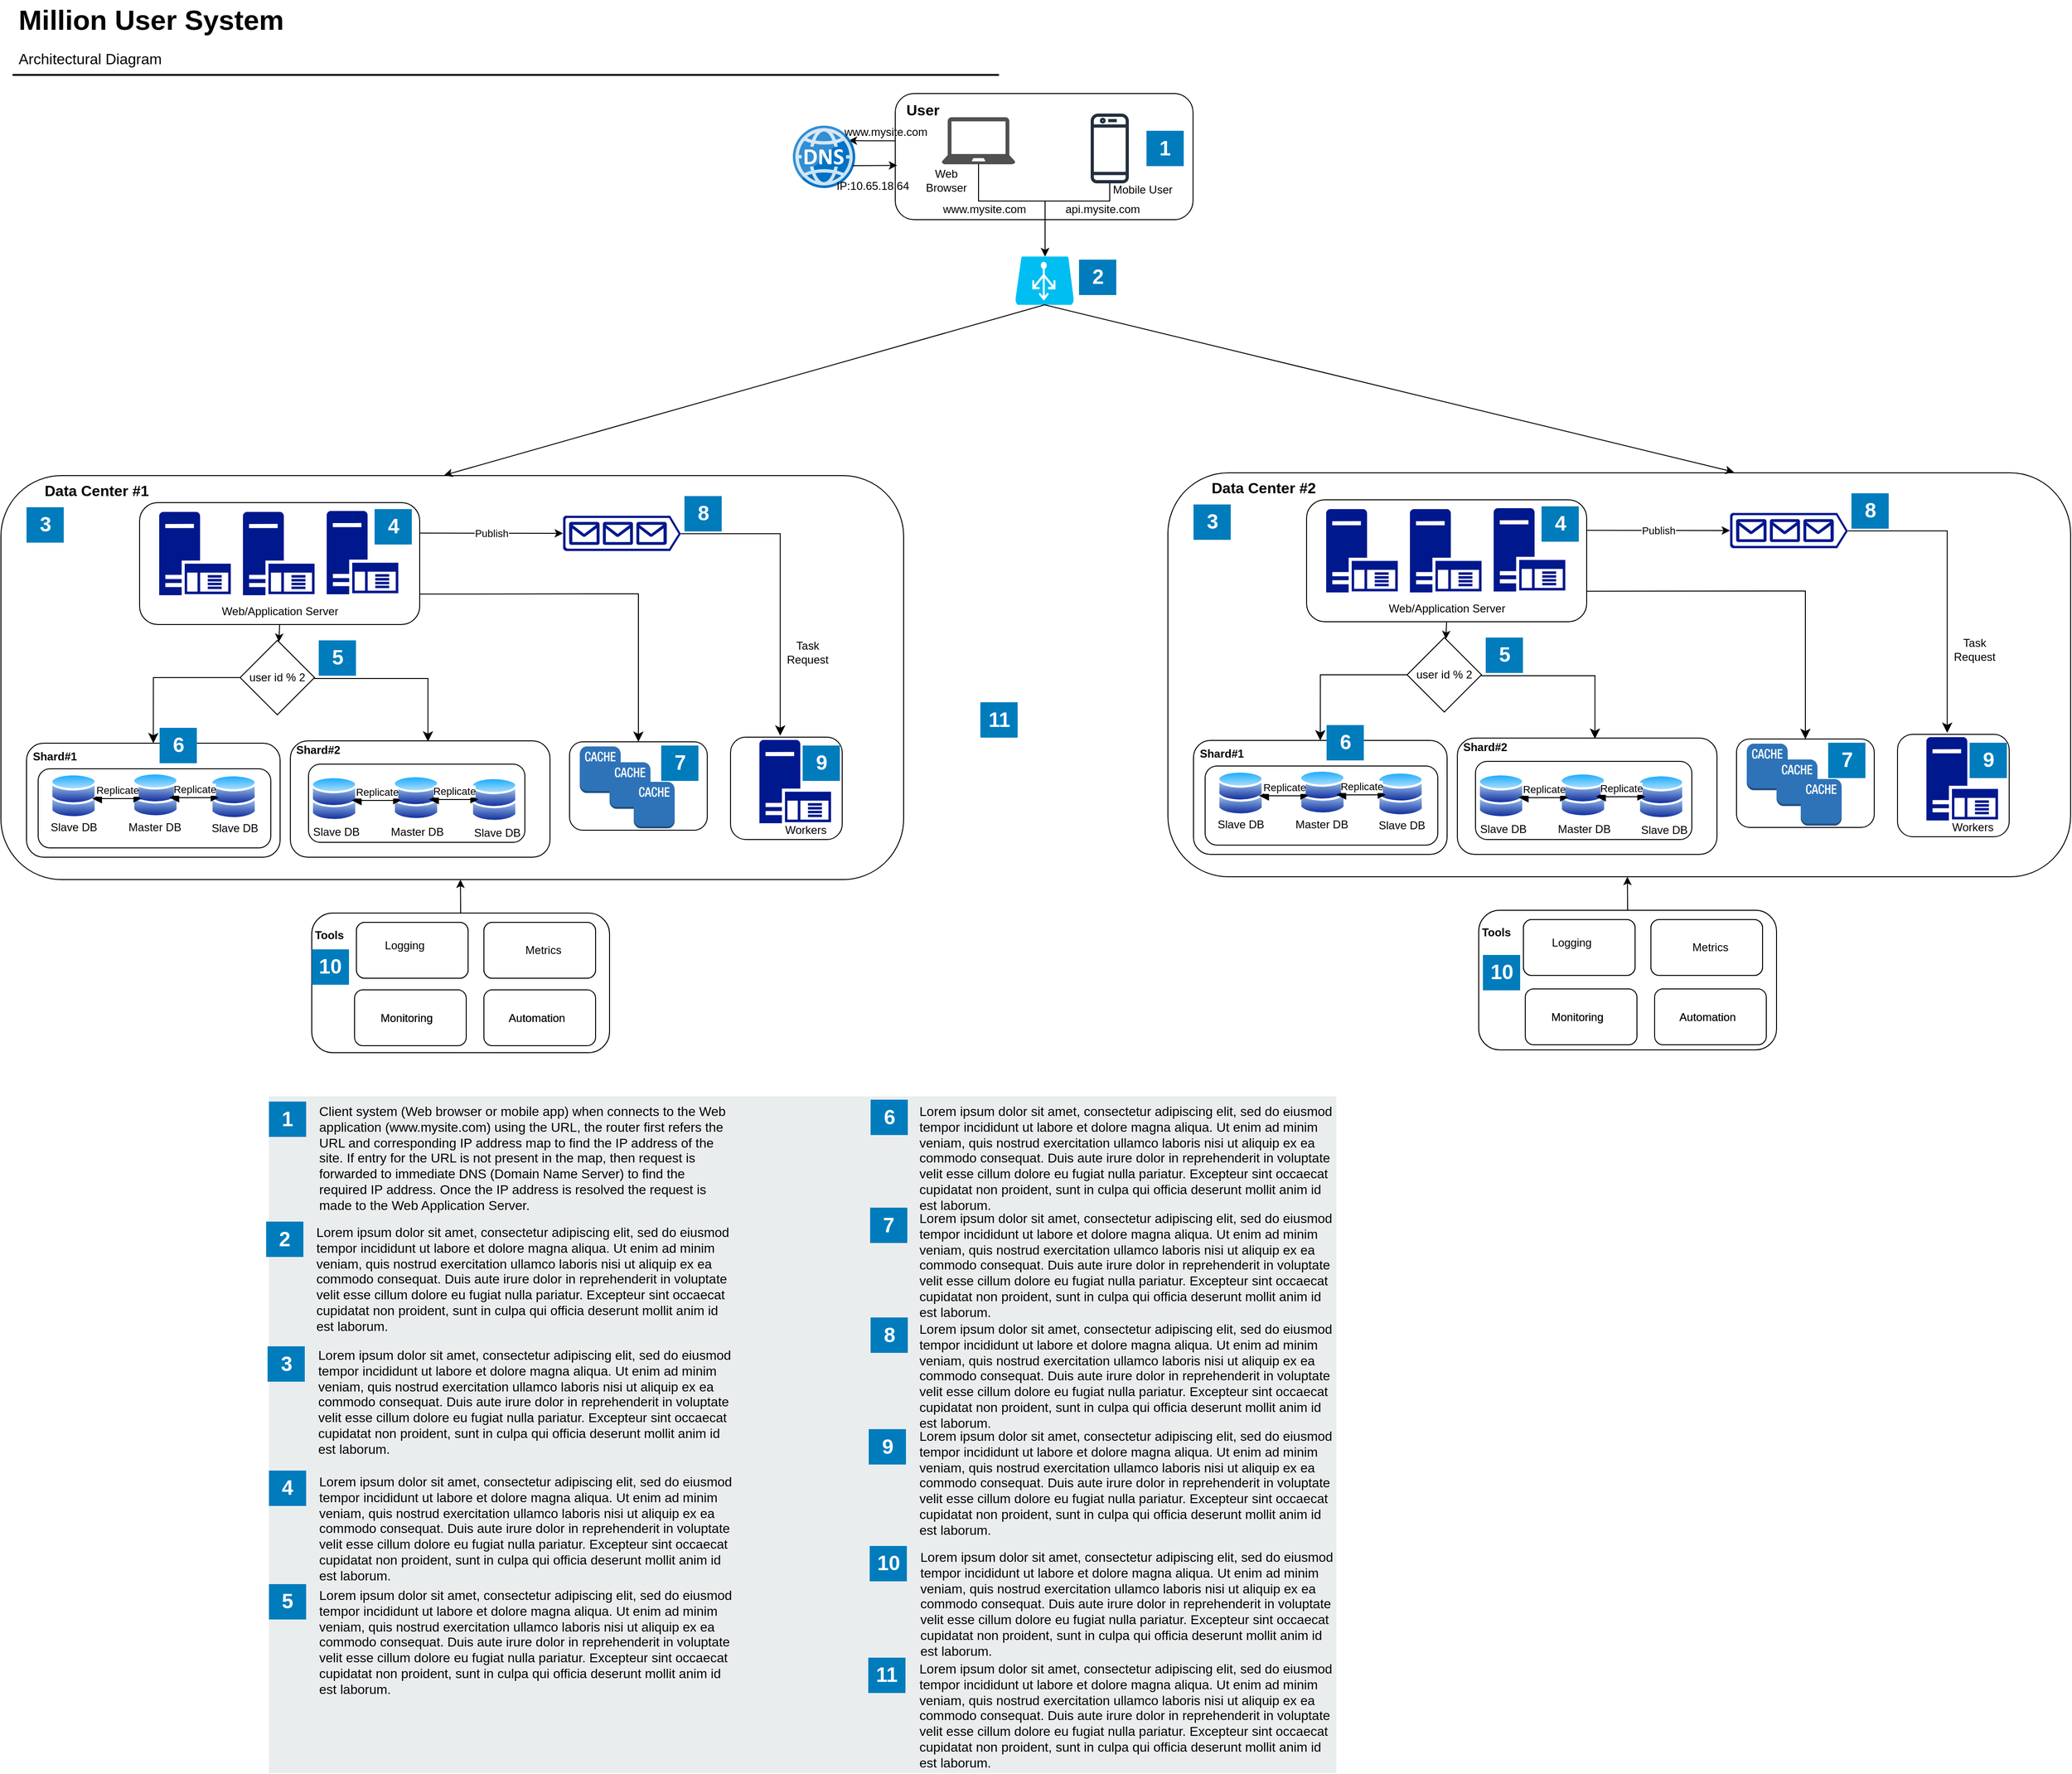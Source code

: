 <mxfile version="21.2.7" type="github">
  <diagram id="Ht1M8jgEwFfnCIfOTk4-" name="Page-1">
    <mxGraphModel dx="1986" dy="1162" grid="1" gridSize="10" guides="1" tooltips="1" connect="1" arrows="1" fold="1" page="1" pageScale="1" pageWidth="1169" pageHeight="827" math="0" shadow="0">
      <root>
        <mxCell id="0" />
        <mxCell id="1" parent="0" />
        <mxCell id="4YCI477bfAeU8ZQTgAqc-128" value="" style="rounded=1;whiteSpace=wrap;html=1;" vertex="1" parent="1">
          <mxGeometry x="374" y="1045" width="320" height="150" as="geometry" />
        </mxCell>
        <mxCell id="4YCI477bfAeU8ZQTgAqc-256" value="" style="rounded=0;whiteSpace=wrap;html=1;fillColor=#EAEDED;fontSize=22;fontColor=#FFFFFF;strokeColor=none;labelBackgroundColor=none;" vertex="1" parent="1">
          <mxGeometry x="328" y="1242" width="1147" height="727" as="geometry" />
        </mxCell>
        <mxCell id="4YCI477bfAeU8ZQTgAqc-249" value="" style="rounded=1;whiteSpace=wrap;html=1;" vertex="1" parent="1">
          <mxGeometry x="420" y="1127.5" width="120" height="60" as="geometry" />
        </mxCell>
        <mxCell id="4YCI477bfAeU8ZQTgAqc-250" value="" style="rounded=1;whiteSpace=wrap;html=1;" vertex="1" parent="1">
          <mxGeometry x="559" y="1127.5" width="120" height="60" as="geometry" />
        </mxCell>
        <mxCell id="4YCI477bfAeU8ZQTgAqc-251" value="Monitoring" style="text;html=1;strokeColor=none;fillColor=none;align=center;verticalAlign=middle;whiteSpace=wrap;rounded=0;" vertex="1" parent="1">
          <mxGeometry x="446" y="1143" width="60" height="30" as="geometry" />
        </mxCell>
        <mxCell id="4YCI477bfAeU8ZQTgAqc-252" value="Automation" style="text;html=1;strokeColor=none;fillColor=none;align=center;verticalAlign=middle;whiteSpace=wrap;rounded=0;" vertex="1" parent="1">
          <mxGeometry x="586" y="1143" width="60" height="30" as="geometry" />
        </mxCell>
        <mxCell id="4YCI477bfAeU8ZQTgAqc-253" value="Monitoring" style="text;html=1;strokeColor=none;fillColor=none;align=center;verticalAlign=middle;whiteSpace=wrap;rounded=0;" vertex="1" parent="1">
          <mxGeometry x="446" y="1143" width="60" height="30" as="geometry" />
        </mxCell>
        <mxCell id="4YCI477bfAeU8ZQTgAqc-254" value="Automation" style="text;html=1;strokeColor=none;fillColor=none;align=center;verticalAlign=middle;whiteSpace=wrap;rounded=0;" vertex="1" parent="1">
          <mxGeometry x="586" y="1143" width="60" height="30" as="geometry" />
        </mxCell>
        <mxCell id="4YCI477bfAeU8ZQTgAqc-255" value="10" style="rounded=0;whiteSpace=wrap;html=1;fillColor=#007CBD;strokeColor=none;fontColor=#FFFFFF;fontStyle=1;fontSize=22;" vertex="1" parent="1">
          <mxGeometry x="374" y="1084" width="40" height="38" as="geometry" />
        </mxCell>
        <mxCell id="4YCI477bfAeU8ZQTgAqc-257" value="1" style="rounded=0;whiteSpace=wrap;html=1;fillColor=#007CBD;strokeColor=none;fontColor=#FFFFFF;fontStyle=1;fontSize=22;labelBackgroundColor=none;" vertex="1" parent="1">
          <mxGeometry x="328" y="1247.5" width="40" height="38" as="geometry" />
        </mxCell>
        <mxCell id="4YCI477bfAeU8ZQTgAqc-258" value="2" style="rounded=0;whiteSpace=wrap;html=1;fillColor=#007CBD;strokeColor=none;fontColor=#FFFFFF;fontStyle=1;fontSize=22;labelBackgroundColor=none;" vertex="1" parent="1">
          <mxGeometry x="325" y="1376.5" width="40" height="38" as="geometry" />
        </mxCell>
        <mxCell id="4YCI477bfAeU8ZQTgAqc-259" value="3" style="rounded=0;whiteSpace=wrap;html=1;fillColor=#007CBD;strokeColor=none;fontColor=#FFFFFF;fontStyle=1;fontSize=22;labelBackgroundColor=none;" vertex="1" parent="1">
          <mxGeometry x="326.5" y="1510.5" width="40" height="38" as="geometry" />
        </mxCell>
        <mxCell id="4YCI477bfAeU8ZQTgAqc-260" value="4" style="rounded=0;whiteSpace=wrap;html=1;fillColor=#007CBD;strokeColor=none;fontColor=#FFFFFF;fontStyle=1;fontSize=22;labelBackgroundColor=none;" vertex="1" parent="1">
          <mxGeometry x="328" y="1644" width="40" height="38" as="geometry" />
        </mxCell>
        <mxCell id="4YCI477bfAeU8ZQTgAqc-261" value="5" style="rounded=0;whiteSpace=wrap;html=1;fillColor=#007CBD;strokeColor=none;fontColor=#FFFFFF;fontStyle=1;fontSize=22;labelBackgroundColor=none;" vertex="1" parent="1">
          <mxGeometry x="328" y="1766" width="40" height="38" as="geometry" />
        </mxCell>
        <mxCell id="4YCI477bfAeU8ZQTgAqc-262" value="6" style="rounded=0;whiteSpace=wrap;html=1;fillColor=#007CBD;strokeColor=none;fontColor=#FFFFFF;fontStyle=1;fontSize=22;labelBackgroundColor=none;" vertex="1" parent="1">
          <mxGeometry x="974.5" y="1245.5" width="40" height="38" as="geometry" />
        </mxCell>
        <mxCell id="4YCI477bfAeU8ZQTgAqc-263" value="7" style="rounded=0;whiteSpace=wrap;html=1;fillColor=#007CBD;strokeColor=none;fontColor=#FFFFFF;fontStyle=1;fontSize=22;labelBackgroundColor=none;" vertex="1" parent="1">
          <mxGeometry x="974" y="1361.5" width="40" height="38" as="geometry" />
        </mxCell>
        <mxCell id="4YCI477bfAeU8ZQTgAqc-264" value="8" style="rounded=0;whiteSpace=wrap;html=1;fillColor=#007CBD;strokeColor=none;fontColor=#FFFFFF;fontStyle=1;fontSize=22;labelBackgroundColor=none;" vertex="1" parent="1">
          <mxGeometry x="974.5" y="1479.5" width="40" height="38" as="geometry" />
        </mxCell>
        <mxCell id="4YCI477bfAeU8ZQTgAqc-265" value="9" style="rounded=0;whiteSpace=wrap;html=1;fillColor=#007CBD;strokeColor=none;fontColor=#FFFFFF;fontStyle=1;fontSize=22;labelBackgroundColor=none;" vertex="1" parent="1">
          <mxGeometry x="972.5" y="1599.5" width="40" height="38" as="geometry" />
        </mxCell>
        <mxCell id="4YCI477bfAeU8ZQTgAqc-266" value="Client system (Web browser or mobile app) when connects to the Web application (www.mysite.com) using the URL, the router first refers the URL and corresponding IP address map to find the IP address of the site. If entry for the URL is not present in the map, then request is forwarded to immediate DNS (Domain Name Server) to find the required IP address. Once the IP address is resolved the request is made to the Web Application Server." style="text;html=1;align=left;verticalAlign=top;spacingTop=-4;fontSize=14;labelBackgroundColor=none;whiteSpace=wrap;rounded=0;" vertex="1" parent="1">
          <mxGeometry x="379.5" y="1247" width="449" height="118" as="geometry" />
        </mxCell>
        <mxCell id="4YCI477bfAeU8ZQTgAqc-267" value="&lt;span&gt;Lorem ipsum dolor sit amet, consectetur adipiscing elit, sed do eiusmod tempor incididunt ut labore et dolore magna aliqua. Ut enim ad minim veniam, quis nostrud exercitation ullamco laboris nisi ut aliquip ex ea commodo consequat. Duis aute irure dolor in reprehenderit in voluptate velit esse cillum dolore eu fugiat nulla pariatur. Excepteur sint occaecat cupidatat non proident, sunt in culpa qui officia deserunt mollit anim id est laborum.&lt;/span&gt;&lt;br&gt;" style="text;html=1;align=left;verticalAlign=top;spacingTop=-4;fontSize=14;labelBackgroundColor=none;whiteSpace=wrap;rounded=0;" vertex="1" parent="1">
          <mxGeometry x="377" y="1377" width="450" height="115" as="geometry" />
        </mxCell>
        <mxCell id="4YCI477bfAeU8ZQTgAqc-268" value="&lt;span&gt;Lorem ipsum dolor sit amet, consectetur adipiscing elit, sed do eiusmod tempor incididunt ut labore et dolore magna aliqua. Ut enim ad minim veniam, quis nostrud exercitation ullamco laboris nisi ut aliquip ex ea commodo consequat. Duis aute irure dolor in reprehenderit in voluptate velit esse cillum dolore eu fugiat nulla pariatur. Excepteur sint occaecat cupidatat non proident, sunt in culpa qui officia deserunt mollit anim id est laborum.&lt;/span&gt;&lt;br&gt;" style="text;html=1;align=left;verticalAlign=top;spacingTop=-4;fontSize=14;labelBackgroundColor=none;whiteSpace=wrap;rounded=0;" vertex="1" parent="1">
          <mxGeometry x="378.5" y="1509" width="450" height="117" as="geometry" />
        </mxCell>
        <mxCell id="4YCI477bfAeU8ZQTgAqc-269" value="&lt;span&gt;Lorem ipsum dolor sit amet, consectetur adipiscing elit, sed do eiusmod tempor incididunt ut labore et dolore magna aliqua. Ut enim ad minim veniam, quis nostrud exercitation ullamco laboris nisi ut aliquip ex ea commodo consequat. Duis aute irure dolor in reprehenderit in voluptate velit esse cillum dolore eu fugiat nulla pariatur. Excepteur sint occaecat cupidatat non proident, sunt in culpa qui officia deserunt mollit anim id est laborum.&lt;/span&gt;&lt;br&gt;" style="text;html=1;align=left;verticalAlign=top;spacingTop=-4;fontSize=14;labelBackgroundColor=none;whiteSpace=wrap;rounded=0;" vertex="1" parent="1">
          <mxGeometry x="380" y="1644.5" width="450" height="121" as="geometry" />
        </mxCell>
        <mxCell id="4YCI477bfAeU8ZQTgAqc-270" value="&lt;span&gt;Lorem ipsum dolor sit amet, consectetur adipiscing elit, sed do eiusmod tempor incididunt ut labore et dolore magna aliqua. Ut enim ad minim veniam, quis nostrud exercitation ullamco laboris nisi ut aliquip ex ea commodo consequat. Duis aute irure dolor in reprehenderit in voluptate velit esse cillum dolore eu fugiat nulla pariatur. Excepteur sint occaecat cupidatat non proident, sunt in culpa qui officia deserunt mollit anim id est laborum.&lt;/span&gt;&lt;br&gt;" style="text;html=1;align=left;verticalAlign=top;spacingTop=-4;fontSize=14;labelBackgroundColor=none;whiteSpace=wrap;rounded=0;" vertex="1" parent="1">
          <mxGeometry x="379.5" y="1766.5" width="449" height="114" as="geometry" />
        </mxCell>
        <mxCell id="4YCI477bfAeU8ZQTgAqc-271" value="&lt;span&gt;Lorem ipsum dolor sit amet, consectetur adipiscing elit, sed do eiusmod tempor incididunt ut labore et dolore magna aliqua. Ut enim ad minim veniam, quis nostrud exercitation ullamco laboris nisi ut aliquip ex ea commodo consequat. Duis aute irure dolor in reprehenderit in voluptate velit esse cillum dolore eu fugiat nulla pariatur. Excepteur sint occaecat cupidatat non proident, sunt in culpa qui officia deserunt mollit anim id est laborum.&lt;/span&gt;&lt;br&gt;" style="text;html=1;align=left;verticalAlign=top;spacingTop=-4;fontSize=14;labelBackgroundColor=none;whiteSpace=wrap;rounded=0;" vertex="1" parent="1">
          <mxGeometry x="1025" y="1247" width="450" height="118" as="geometry" />
        </mxCell>
        <mxCell id="4YCI477bfAeU8ZQTgAqc-272" value="&lt;span&gt;Lorem ipsum dolor sit amet, consectetur adipiscing elit, sed do eiusmod tempor incididunt ut labore et dolore magna aliqua. Ut enim ad minim veniam, quis nostrud exercitation ullamco laboris nisi ut aliquip ex ea commodo consequat. Duis aute irure dolor in reprehenderit in voluptate velit esse cillum dolore eu fugiat nulla pariatur. Excepteur sint occaecat cupidatat non proident, sunt in culpa qui officia deserunt mollit anim id est laborum.&lt;/span&gt;&lt;br&gt;" style="text;html=1;align=left;verticalAlign=top;spacingTop=-4;fontSize=14;labelBackgroundColor=none;whiteSpace=wrap;rounded=0;" vertex="1" parent="1">
          <mxGeometry x="1025" y="1362" width="449" height="113" as="geometry" />
        </mxCell>
        <mxCell id="4YCI477bfAeU8ZQTgAqc-273" value="&lt;span&gt;Lorem ipsum dolor sit amet, consectetur adipiscing elit, sed do eiusmod tempor incididunt ut labore et dolore magna aliqua. Ut enim ad minim veniam, quis nostrud exercitation ullamco laboris nisi ut aliquip ex ea commodo consequat. Duis aute irure dolor in reprehenderit in voluptate velit esse cillum dolore eu fugiat nulla pariatur. Excepteur sint occaecat cupidatat non proident, sunt in culpa qui officia deserunt mollit anim id est laborum.&lt;/span&gt;&lt;br&gt;" style="text;html=1;align=left;verticalAlign=top;spacingTop=-4;fontSize=14;labelBackgroundColor=none;whiteSpace=wrap;rounded=0;" vertex="1" parent="1">
          <mxGeometry x="1025" y="1481" width="449" height="124" as="geometry" />
        </mxCell>
        <mxCell id="4YCI477bfAeU8ZQTgAqc-274" value="&lt;span&gt;Lorem ipsum dolor sit amet, consectetur adipiscing elit, sed do eiusmod tempor incididunt ut labore et dolore magna aliqua. Ut enim ad minim veniam, quis nostrud exercitation ullamco laboris nisi ut aliquip ex ea commodo consequat. Duis aute irure dolor in reprehenderit in voluptate velit esse cillum dolore eu fugiat nulla pariatur. Excepteur sint occaecat cupidatat non proident, sunt in culpa qui officia deserunt mollit anim id est laborum.&lt;/span&gt;&lt;br&gt;" style="text;html=1;align=left;verticalAlign=top;spacingTop=-4;fontSize=14;labelBackgroundColor=none;whiteSpace=wrap;rounded=0;" vertex="1" parent="1">
          <mxGeometry x="1025" y="1595.5" width="449" height="119.5" as="geometry" />
        </mxCell>
        <mxCell id="4YCI477bfAeU8ZQTgAqc-275" value="10" style="rounded=0;whiteSpace=wrap;html=1;fillColor=#007CBD;strokeColor=none;fontColor=#FFFFFF;fontStyle=1;fontSize=22;labelBackgroundColor=none;" vertex="1" parent="1">
          <mxGeometry x="973.5" y="1725" width="40" height="38" as="geometry" />
        </mxCell>
        <mxCell id="4YCI477bfAeU8ZQTgAqc-276" value="&lt;span&gt;Lorem ipsum dolor sit amet, consectetur adipiscing elit, sed do eiusmod tempor incididunt ut labore et dolore magna aliqua. Ut enim ad minim veniam, quis nostrud exercitation ullamco laboris nisi ut aliquip ex ea commodo consequat. Duis aute irure dolor in reprehenderit in voluptate velit esse cillum dolore eu fugiat nulla pariatur. Excepteur sint occaecat cupidatat non proident, sunt in culpa qui officia deserunt mollit anim id est laborum.&lt;/span&gt;&lt;br&gt;" style="text;html=1;align=left;verticalAlign=top;spacingTop=-4;fontSize=14;labelBackgroundColor=none;whiteSpace=wrap;rounded=0;" vertex="1" parent="1">
          <mxGeometry x="1026" y="1725.5" width="449" height="115" as="geometry" />
        </mxCell>
        <mxCell id="4YCI477bfAeU8ZQTgAqc-277" value="11" style="rounded=0;whiteSpace=wrap;html=1;fillColor=#007CBD;strokeColor=none;fontColor=#FFFFFF;fontStyle=1;fontSize=22;labelBackgroundColor=none;" vertex="1" parent="1">
          <mxGeometry x="972" y="1845" width="40" height="38" as="geometry" />
        </mxCell>
        <mxCell id="4YCI477bfAeU8ZQTgAqc-278" value="&lt;span&gt;Lorem ipsum dolor sit amet, consectetur adipiscing elit, sed do eiusmod tempor incididunt ut labore et dolore magna aliqua. Ut enim ad minim veniam, quis nostrud exercitation ullamco laboris nisi ut aliquip ex ea commodo consequat. Duis aute irure dolor in reprehenderit in voluptate velit esse cillum dolore eu fugiat nulla pariatur. Excepteur sint occaecat cupidatat non proident, sunt in culpa qui officia deserunt mollit anim id est laborum.&lt;/span&gt;&lt;br&gt;" style="text;html=1;align=left;verticalAlign=top;spacingTop=-4;fontSize=14;labelBackgroundColor=none;whiteSpace=wrap;rounded=0;" vertex="1" parent="1">
          <mxGeometry x="1024.5" y="1845.5" width="449" height="115" as="geometry" />
        </mxCell>
        <mxCell id="4YCI477bfAeU8ZQTgAqc-33" value="" style="rounded=1;whiteSpace=wrap;html=1;" vertex="1" parent="1">
          <mxGeometry x="40" y="575" width="970" height="434" as="geometry" />
        </mxCell>
        <mxCell id="4YCI477bfAeU8ZQTgAqc-114" value="" style="rounded=1;whiteSpace=wrap;html=1;" vertex="1" parent="1">
          <mxGeometry x="351" y="860" width="279" height="125" as="geometry" />
        </mxCell>
        <mxCell id="4YCI477bfAeU8ZQTgAqc-38" value="" style="rounded=1;whiteSpace=wrap;html=1;" vertex="1" parent="1">
          <mxGeometry x="67.5" y="862.5" width="272.5" height="122.5" as="geometry" />
        </mxCell>
        <mxCell id="4YCI477bfAeU8ZQTgAqc-111" value="" style="rounded=1;whiteSpace=wrap;html=1;" vertex="1" parent="1">
          <mxGeometry x="80" y="890" width="250" height="85" as="geometry" />
        </mxCell>
        <mxCell id="4YCI477bfAeU8ZQTgAqc-100" value="" style="rounded=1;whiteSpace=wrap;html=1;" vertex="1" parent="1">
          <mxGeometry x="651" y="861" width="148" height="95" as="geometry" />
        </mxCell>
        <mxCell id="4YCI477bfAeU8ZQTgAqc-90" value="" style="rounded=1;whiteSpace=wrap;html=1;" vertex="1" parent="1">
          <mxGeometry x="189" y="604" width="301" height="131" as="geometry" />
        </mxCell>
        <mxCell id="4YCI477bfAeU8ZQTgAqc-11" value="" style="rounded=1;whiteSpace=wrap;html=1;" vertex="1" parent="1">
          <mxGeometry x="1001" y="164.5" width="320" height="135.5" as="geometry" />
        </mxCell>
        <mxCell id="4YCI477bfAeU8ZQTgAqc-14" value="Mobile User" style="text;html=1;strokeColor=none;fillColor=none;align=center;verticalAlign=middle;whiteSpace=wrap;rounded=0;" vertex="1" parent="1">
          <mxGeometry x="1231.5" y="252.5" width="69.5" height="30" as="geometry" />
        </mxCell>
        <mxCell id="4YCI477bfAeU8ZQTgAqc-12" value="" style="edgeStyle=orthogonalEdgeStyle;rounded=0;orthogonalLoop=1;jettySize=auto;html=1;" edge="1" parent="1">
          <mxGeometry relative="1" as="geometry">
            <mxPoint x="1001" y="215.3" as="sourcePoint" />
            <mxPoint x="951" y="215" as="targetPoint" />
            <Array as="points">
              <mxPoint x="971" y="215" />
              <mxPoint x="971" y="215" />
            </Array>
          </mxGeometry>
        </mxCell>
        <mxCell id="-QjtrjUzRDEMRZ5MF8oH-28" value="1" style="rounded=0;whiteSpace=wrap;html=1;fillColor=#007CBD;strokeColor=none;fontColor=#FFFFFF;fontStyle=1;fontSize=22;" parent="1" vertex="1">
          <mxGeometry x="1271" y="204.5" width="40" height="38" as="geometry" />
        </mxCell>
        <mxCell id="-QjtrjUzRDEMRZ5MF8oH-47" value="Million User System" style="text;html=1;resizable=0;points=[];autosize=1;align=left;verticalAlign=top;spacingTop=-4;fontSize=30;fontStyle=1;rounded=0;" parent="1" vertex="1">
          <mxGeometry x="56.5" y="64.5" width="310" height="40" as="geometry" />
        </mxCell>
        <mxCell id="-QjtrjUzRDEMRZ5MF8oH-48" value="Architectural Diagram" style="text;html=1;resizable=0;points=[];autosize=1;align=left;verticalAlign=top;spacingTop=-4;fontSize=16;rounded=0;" parent="1" vertex="1">
          <mxGeometry x="56.5" y="114.5" width="180" height="30" as="geometry" />
        </mxCell>
        <mxCell id="-QjtrjUzRDEMRZ5MF8oH-49" value="User" style="text;html=1;resizable=0;points=[];autosize=1;align=left;verticalAlign=top;spacingTop=-4;fontSize=16;fontStyle=1;rounded=0;" parent="1" vertex="1">
          <mxGeometry x="1011" y="170" width="60" height="30" as="geometry" />
        </mxCell>
        <mxCell id="SCVMTBWpLvtzJIhz15lM-1" value="" style="line;strokeWidth=2;html=1;fontSize=14;rounded=0;" parent="1" vertex="1">
          <mxGeometry x="52.5" y="139.5" width="1060" height="10" as="geometry" />
        </mxCell>
        <mxCell id="jZVaUwOg5UY3L9NAnvdq-55" value="" style="edgeStyle=elbowEdgeStyle;rounded=0;orthogonalLoop=1;jettySize=auto;html=1;endArrow=open;endFill=0;strokeColor=#545B64;strokeWidth=2;fontSize=14;" parent="1" target="jZVaUwOg5UY3L9NAnvdq-25" edge="1">
          <mxGeometry relative="1" as="geometry">
            <mxPoint x="808" y="773.5" as="sourcePoint" />
          </mxGeometry>
        </mxCell>
        <mxCell id="jZVaUwOg5UY3L9NAnvdq-35" value="3" style="rounded=0;whiteSpace=wrap;html=1;fillColor=#007CBD;strokeColor=none;fontColor=#FFFFFF;fontStyle=1;fontSize=22;" parent="1" vertex="1">
          <mxGeometry x="67.5" y="609" width="40" height="38" as="geometry" />
        </mxCell>
        <mxCell id="jZVaUwOg5UY3L9NAnvdq-37" value="11" style="rounded=0;whiteSpace=wrap;html=1;fillColor=#007CBD;strokeColor=none;fontColor=#FFFFFF;fontStyle=1;fontSize=22;" parent="1" vertex="1">
          <mxGeometry x="1092.5" y="818.5" width="40" height="38" as="geometry" />
        </mxCell>
        <mxCell id="4YCI477bfAeU8ZQTgAqc-9" value="" style="edgeStyle=orthogonalEdgeStyle;rounded=0;orthogonalLoop=1;jettySize=auto;html=1;" edge="1" parent="1" source="4YCI477bfAeU8ZQTgAqc-4" target="4YCI477bfAeU8ZQTgAqc-3">
          <mxGeometry relative="1" as="geometry">
            <Array as="points">
              <mxPoint x="1091" y="280" />
              <mxPoint x="1162" y="280" />
            </Array>
          </mxGeometry>
        </mxCell>
        <mxCell id="4YCI477bfAeU8ZQTgAqc-4" value="" style="sketch=0;pointerEvents=1;shadow=0;dashed=0;html=1;strokeColor=none;fillColor=#505050;labelPosition=center;verticalLabelPosition=bottom;verticalAlign=top;outlineConnect=0;align=center;shape=mxgraph.office.devices.laptop;" vertex="1" parent="1">
          <mxGeometry x="1051" y="190" width="79" height="50.5" as="geometry" />
        </mxCell>
        <mxCell id="4YCI477bfAeU8ZQTgAqc-8" value="" style="edgeStyle=orthogonalEdgeStyle;rounded=0;orthogonalLoop=1;jettySize=auto;html=1;" edge="1" parent="1" source="4YCI477bfAeU8ZQTgAqc-7" target="4YCI477bfAeU8ZQTgAqc-3">
          <mxGeometry relative="1" as="geometry">
            <Array as="points">
              <mxPoint x="1232" y="280" />
              <mxPoint x="1162" y="280" />
            </Array>
          </mxGeometry>
        </mxCell>
        <mxCell id="4YCI477bfAeU8ZQTgAqc-7" value="" style="sketch=0;outlineConnect=0;fontColor=#232F3E;gradientColor=none;fillColor=#232F3D;strokeColor=none;dashed=0;verticalLabelPosition=bottom;verticalAlign=top;align=center;html=1;fontSize=12;fontStyle=0;aspect=fixed;pointerEvents=1;shape=mxgraph.aws4.mobile_client;" vertex="1" parent="1">
          <mxGeometry x="1211" y="184.5" width="41" height="78" as="geometry" />
        </mxCell>
        <mxCell id="4YCI477bfAeU8ZQTgAqc-10" value="" style="image;sketch=0;aspect=fixed;html=1;points=[];align=center;fontSize=12;image=img/lib/mscae/DNS.svg;" vertex="1" parent="1">
          <mxGeometry x="891" y="199" width="67" height="67" as="geometry" />
        </mxCell>
        <mxCell id="4YCI477bfAeU8ZQTgAqc-15" value="IP:10.65.18.64" style="text;html=1;strokeColor=none;fillColor=none;align=center;verticalAlign=middle;whiteSpace=wrap;rounded=0;" vertex="1" parent="1">
          <mxGeometry x="946.5" y="249" width="60" height="30" as="geometry" />
        </mxCell>
        <mxCell id="4YCI477bfAeU8ZQTgAqc-16" value="Web Browser" style="text;html=1;strokeColor=none;fillColor=none;align=center;verticalAlign=middle;whiteSpace=wrap;rounded=0;" vertex="1" parent="1">
          <mxGeometry x="1026" y="243" width="60" height="30" as="geometry" />
        </mxCell>
        <mxCell id="4YCI477bfAeU8ZQTgAqc-17" value="www.mysite.com" style="text;html=1;strokeColor=none;fillColor=none;align=center;verticalAlign=middle;whiteSpace=wrap;rounded=0;" vertex="1" parent="1">
          <mxGeometry x="1037" y="274" width="120" height="30" as="geometry" />
        </mxCell>
        <mxCell id="4YCI477bfAeU8ZQTgAqc-19" value="api.mysite.com" style="text;html=1;strokeColor=none;fillColor=none;align=center;verticalAlign=middle;whiteSpace=wrap;rounded=0;" vertex="1" parent="1">
          <mxGeometry x="1194" y="274" width="60" height="30" as="geometry" />
        </mxCell>
        <mxCell id="4YCI477bfAeU8ZQTgAqc-27" value="" style="edgeStyle=none;orthogonalLoop=1;jettySize=auto;html=1;rounded=0;entryX=-0.006;entryY=0.57;entryDx=0;entryDy=0;entryPerimeter=0;" edge="1" parent="1">
          <mxGeometry width="100" relative="1" as="geometry">
            <mxPoint x="955" y="242" as="sourcePoint" />
            <mxPoint x="1003.08" y="241.735" as="targetPoint" />
            <Array as="points" />
          </mxGeometry>
        </mxCell>
        <mxCell id="4YCI477bfAeU8ZQTgAqc-28" value="www.mysite.com" style="text;html=1;strokeColor=none;fillColor=none;align=center;verticalAlign=middle;whiteSpace=wrap;rounded=0;" vertex="1" parent="1">
          <mxGeometry x="931" y="191" width="120" height="30" as="geometry" />
        </mxCell>
        <mxCell id="4YCI477bfAeU8ZQTgAqc-31" value="" style="sketch=0;aspect=fixed;pointerEvents=1;shadow=0;dashed=0;html=1;strokeColor=none;labelPosition=center;verticalLabelPosition=bottom;verticalAlign=top;align=center;fillColor=#00188D;shape=mxgraph.mscae.enterprise.application_server" vertex="1" parent="1">
          <mxGeometry x="210" y="613.97" width="77" height="89.53" as="geometry" />
        </mxCell>
        <mxCell id="4YCI477bfAeU8ZQTgAqc-3" value="" style="verticalLabelPosition=bottom;html=1;verticalAlign=top;align=center;strokeColor=none;fillColor=#00BEF2;shape=mxgraph.azure.azure_load_balancer;" vertex="1" parent="1">
          <mxGeometry x="1130" y="339.5" width="63" height="52" as="geometry" />
        </mxCell>
        <mxCell id="4YCI477bfAeU8ZQTgAqc-37" value="Data Center #1" style="text;html=1;resizable=0;points=[];autosize=1;align=left;verticalAlign=top;spacingTop=-4;fontSize=16;fontStyle=1;rounded=0;" vertex="1" parent="1">
          <mxGeometry x="85" y="579" width="140" height="30" as="geometry" />
        </mxCell>
        <mxCell id="4YCI477bfAeU8ZQTgAqc-40" value="" style="image;aspect=fixed;perimeter=ellipsePerimeter;html=1;align=center;shadow=0;dashed=0;spacingTop=3;image=img/lib/active_directory/databases.svg;" vertex="1" parent="1">
          <mxGeometry x="181" y="893.5" width="50" height="49" as="geometry" />
        </mxCell>
        <mxCell id="4YCI477bfAeU8ZQTgAqc-41" value="" style="image;aspect=fixed;perimeter=ellipsePerimeter;html=1;align=center;shadow=0;dashed=0;spacingTop=3;image=img/lib/active_directory/databases.svg;" vertex="1" parent="1">
          <mxGeometry x="265" y="895.5" width="50" height="49" as="geometry" />
        </mxCell>
        <mxCell id="4YCI477bfAeU8ZQTgAqc-43" value="" style="image;aspect=fixed;perimeter=ellipsePerimeter;html=1;align=center;shadow=0;dashed=0;spacingTop=3;image=img/lib/active_directory/databases.svg;" vertex="1" parent="1">
          <mxGeometry x="93" y="894.5" width="50" height="49" as="geometry" />
        </mxCell>
        <mxCell id="4YCI477bfAeU8ZQTgAqc-44" value="Master DB" style="text;html=1;strokeColor=none;fillColor=none;align=center;verticalAlign=middle;whiteSpace=wrap;rounded=0;" vertex="1" parent="1">
          <mxGeometry x="171" y="940" width="69" height="26" as="geometry" />
        </mxCell>
        <mxCell id="4YCI477bfAeU8ZQTgAqc-45" value="Slave DB" style="text;html=1;strokeColor=none;fillColor=none;align=center;verticalAlign=middle;whiteSpace=wrap;rounded=0;" vertex="1" parent="1">
          <mxGeometry x="84" y="940" width="69" height="26" as="geometry" />
        </mxCell>
        <mxCell id="4YCI477bfAeU8ZQTgAqc-46" value="Slave DB" style="text;html=1;strokeColor=none;fillColor=none;align=center;verticalAlign=middle;whiteSpace=wrap;rounded=0;" vertex="1" parent="1">
          <mxGeometry x="257" y="941" width="69" height="26" as="geometry" />
        </mxCell>
        <mxCell id="4YCI477bfAeU8ZQTgAqc-47" value="Replicate" style="html=1;verticalAlign=bottom;startArrow=block;startFill=1;endArrow=block;startSize=8;edgeStyle=elbowEdgeStyle;elbow=vertical;curved=0;rounded=0;" edge="1" parent="1">
          <mxGeometry width="60" relative="1" as="geometry">
            <mxPoint x="138" y="922" as="sourcePoint" />
            <mxPoint x="191" y="922" as="targetPoint" />
          </mxGeometry>
        </mxCell>
        <mxCell id="4YCI477bfAeU8ZQTgAqc-49" value="Replicate" style="html=1;verticalAlign=bottom;startArrow=block;startFill=1;endArrow=block;startSize=8;edgeStyle=elbowEdgeStyle;elbow=vertical;curved=0;rounded=0;" edge="1" parent="1">
          <mxGeometry width="60" relative="1" as="geometry">
            <mxPoint x="221" y="921" as="sourcePoint" />
            <mxPoint x="274" y="921" as="targetPoint" />
          </mxGeometry>
        </mxCell>
        <mxCell id="4YCI477bfAeU8ZQTgAqc-56" value="" style="sketch=0;aspect=fixed;pointerEvents=1;shadow=0;dashed=0;html=1;strokeColor=none;labelPosition=center;verticalLabelPosition=bottom;verticalAlign=top;align=center;fillColor=#00188D;shape=mxgraph.mscae.enterprise.application_server" vertex="1" parent="1">
          <mxGeometry x="300" y="613.97" width="77" height="89.53" as="geometry" />
        </mxCell>
        <mxCell id="4YCI477bfAeU8ZQTgAqc-57" value="" style="sketch=0;aspect=fixed;pointerEvents=1;shadow=0;dashed=0;html=1;strokeColor=none;labelPosition=center;verticalLabelPosition=bottom;verticalAlign=top;align=center;fillColor=#00188D;shape=mxgraph.mscae.enterprise.application_server" vertex="1" parent="1">
          <mxGeometry x="390" y="612.97" width="77" height="89.53" as="geometry" />
        </mxCell>
        <mxCell id="4YCI477bfAeU8ZQTgAqc-62" value="" style="rounded=1;whiteSpace=wrap;html=1;" vertex="1" parent="1">
          <mxGeometry x="370.5" y="885" width="232.5" height="84" as="geometry" />
        </mxCell>
        <mxCell id="4YCI477bfAeU8ZQTgAqc-63" value="Master DB" style="text;html=1;strokeColor=none;fillColor=none;align=center;verticalAlign=middle;whiteSpace=wrap;rounded=0;" vertex="1" parent="1">
          <mxGeometry x="453" y="945" width="69" height="26" as="geometry" />
        </mxCell>
        <mxCell id="4YCI477bfAeU8ZQTgAqc-64" value="Slave DB" style="text;html=1;strokeColor=none;fillColor=none;align=center;verticalAlign=middle;whiteSpace=wrap;rounded=0;" vertex="1" parent="1">
          <mxGeometry x="366" y="945" width="69" height="26" as="geometry" />
        </mxCell>
        <mxCell id="4YCI477bfAeU8ZQTgAqc-65" value="Slave DB" style="text;html=1;strokeColor=none;fillColor=none;align=center;verticalAlign=middle;whiteSpace=wrap;rounded=0;" vertex="1" parent="1">
          <mxGeometry x="539" y="946" width="69" height="26" as="geometry" />
        </mxCell>
        <mxCell id="4YCI477bfAeU8ZQTgAqc-72" value="" style="image;aspect=fixed;perimeter=ellipsePerimeter;html=1;align=center;shadow=0;dashed=0;spacingTop=3;image=img/lib/active_directory/databases.svg;" vertex="1" parent="1">
          <mxGeometry x="461" y="896.5" width="50" height="49" as="geometry" />
        </mxCell>
        <mxCell id="4YCI477bfAeU8ZQTgAqc-73" value="" style="image;aspect=fixed;perimeter=ellipsePerimeter;html=1;align=center;shadow=0;dashed=0;spacingTop=3;image=img/lib/active_directory/databases.svg;" vertex="1" parent="1">
          <mxGeometry x="545" y="898.5" width="50" height="49" as="geometry" />
        </mxCell>
        <mxCell id="4YCI477bfAeU8ZQTgAqc-74" value="" style="image;aspect=fixed;perimeter=ellipsePerimeter;html=1;align=center;shadow=0;dashed=0;spacingTop=3;image=img/lib/active_directory/databases.svg;" vertex="1" parent="1">
          <mxGeometry x="373" y="897.5" width="50" height="49" as="geometry" />
        </mxCell>
        <mxCell id="4YCI477bfAeU8ZQTgAqc-78" value="Replicate" style="html=1;verticalAlign=bottom;startArrow=block;startFill=1;endArrow=block;startSize=8;edgeStyle=elbowEdgeStyle;elbow=vertical;curved=0;rounded=0;" edge="1" parent="1">
          <mxGeometry width="60" relative="1" as="geometry">
            <mxPoint x="417" y="924" as="sourcePoint" />
            <mxPoint x="470" y="924" as="targetPoint" />
          </mxGeometry>
        </mxCell>
        <mxCell id="4YCI477bfAeU8ZQTgAqc-79" value="Replicate" style="html=1;verticalAlign=bottom;startArrow=block;startFill=1;endArrow=block;startSize=8;edgeStyle=elbowEdgeStyle;elbow=vertical;curved=0;rounded=0;" edge="1" parent="1">
          <mxGeometry width="60" relative="1" as="geometry">
            <mxPoint x="500" y="923" as="sourcePoint" />
            <mxPoint x="553" y="923" as="targetPoint" />
          </mxGeometry>
        </mxCell>
        <mxCell id="4YCI477bfAeU8ZQTgAqc-80" value="user id % 2" style="rhombus;whiteSpace=wrap;html=1;" vertex="1" parent="1">
          <mxGeometry x="297" y="752" width="80" height="80" as="geometry" />
        </mxCell>
        <mxCell id="4YCI477bfAeU8ZQTgAqc-84" value="" style="edgeStyle=segmentEdgeStyle;endArrow=classic;html=1;curved=0;rounded=0;endSize=8;startSize=8;exitX=0;exitY=0.5;exitDx=0;exitDy=0;entryX=0.5;entryY=0;entryDx=0;entryDy=0;" edge="1" parent="1" source="4YCI477bfAeU8ZQTgAqc-80" target="4YCI477bfAeU8ZQTgAqc-38">
          <mxGeometry width="50" height="50" relative="1" as="geometry">
            <mxPoint x="279" y="807" as="sourcePoint" />
            <mxPoint x="279" y="622" as="targetPoint" />
          </mxGeometry>
        </mxCell>
        <mxCell id="4YCI477bfAeU8ZQTgAqc-86" value="" style="edgeStyle=elbowEdgeStyle;elbow=vertical;endArrow=classic;html=1;curved=0;rounded=0;endSize=8;startSize=8;exitX=1;exitY=0.5;exitDx=0;exitDy=0;entryX=0.53;entryY=0.006;entryDx=0;entryDy=0;entryPerimeter=0;" edge="1" parent="1" source="4YCI477bfAeU8ZQTgAqc-80" target="4YCI477bfAeU8ZQTgAqc-114">
          <mxGeometry width="50" height="50" relative="1" as="geometry">
            <mxPoint x="397" y="813" as="sourcePoint" />
            <mxPoint x="490" y="855" as="targetPoint" />
            <Array as="points">
              <mxPoint x="430" y="793" />
            </Array>
          </mxGeometry>
        </mxCell>
        <mxCell id="4YCI477bfAeU8ZQTgAqc-91" value="" style="endArrow=classic;html=1;rounded=0;exitX=0.5;exitY=1;exitDx=0;exitDy=0;" edge="1" parent="1" source="4YCI477bfAeU8ZQTgAqc-90" target="4YCI477bfAeU8ZQTgAqc-80">
          <mxGeometry width="50" height="50" relative="1" as="geometry">
            <mxPoint x="270" y="825" as="sourcePoint" />
            <mxPoint x="320" y="775" as="targetPoint" />
          </mxGeometry>
        </mxCell>
        <mxCell id="4YCI477bfAeU8ZQTgAqc-92" value="&lt;b&gt;Shard#1&lt;/b&gt;" style="text;html=1;strokeColor=none;fillColor=none;align=center;verticalAlign=middle;whiteSpace=wrap;rounded=0;" vertex="1" parent="1">
          <mxGeometry x="68" y="862" width="60" height="30" as="geometry" />
        </mxCell>
        <mxCell id="4YCI477bfAeU8ZQTgAqc-93" value="&lt;b&gt;Shard#2&lt;/b&gt;" style="text;html=1;strokeColor=none;fillColor=none;align=center;verticalAlign=middle;whiteSpace=wrap;rounded=0;" vertex="1" parent="1">
          <mxGeometry x="351" y="855" width="60" height="30" as="geometry" />
        </mxCell>
        <mxCell id="4YCI477bfAeU8ZQTgAqc-94" value="4" style="rounded=0;whiteSpace=wrap;html=1;fillColor=#007CBD;strokeColor=none;fontColor=#FFFFFF;fontStyle=1;fontSize=22;" vertex="1" parent="1">
          <mxGeometry x="441.5" y="611" width="40" height="38" as="geometry" />
        </mxCell>
        <mxCell id="4YCI477bfAeU8ZQTgAqc-95" value="5" style="rounded=0;whiteSpace=wrap;html=1;fillColor=#007CBD;strokeColor=none;fontColor=#FFFFFF;fontStyle=1;fontSize=22;" vertex="1" parent="1">
          <mxGeometry x="381.5" y="752" width="40" height="38" as="geometry" />
        </mxCell>
        <mxCell id="4YCI477bfAeU8ZQTgAqc-96" value="2" style="rounded=0;whiteSpace=wrap;html=1;fillColor=#007CBD;strokeColor=none;fontColor=#FFFFFF;fontStyle=1;fontSize=22;" vertex="1" parent="1">
          <mxGeometry x="1198.5" y="343" width="40" height="38" as="geometry" />
        </mxCell>
        <mxCell id="4YCI477bfAeU8ZQTgAqc-97" value="" style="outlineConnect=0;dashed=0;verticalLabelPosition=bottom;verticalAlign=top;align=center;html=1;shape=mxgraph.aws3.cache_node;fillColor=#2E73B8;gradientColor=none;" vertex="1" parent="1">
          <mxGeometry x="662" y="866" width="44" height="50" as="geometry" />
        </mxCell>
        <mxCell id="4YCI477bfAeU8ZQTgAqc-98" value="" style="outlineConnect=0;dashed=0;verticalLabelPosition=bottom;verticalAlign=top;align=center;html=1;shape=mxgraph.aws3.cache_node;fillColor=#2E73B8;gradientColor=none;" vertex="1" parent="1">
          <mxGeometry x="694" y="883" width="44" height="50" as="geometry" />
        </mxCell>
        <mxCell id="4YCI477bfAeU8ZQTgAqc-99" value="" style="outlineConnect=0;dashed=0;verticalLabelPosition=bottom;verticalAlign=top;align=center;html=1;shape=mxgraph.aws3.cache_node;fillColor=#2E73B8;gradientColor=none;" vertex="1" parent="1">
          <mxGeometry x="720" y="904" width="44" height="50" as="geometry" />
        </mxCell>
        <mxCell id="4YCI477bfAeU8ZQTgAqc-101" value="6" style="rounded=0;whiteSpace=wrap;html=1;fillColor=#007CBD;strokeColor=none;fontColor=#FFFFFF;fontStyle=1;fontSize=22;" vertex="1" parent="1">
          <mxGeometry x="210.5" y="846" width="40" height="38" as="geometry" />
        </mxCell>
        <mxCell id="4YCI477bfAeU8ZQTgAqc-102" value="7" style="rounded=0;whiteSpace=wrap;html=1;fillColor=#007CBD;strokeColor=none;fontColor=#FFFFFF;fontStyle=1;fontSize=22;" vertex="1" parent="1">
          <mxGeometry x="749.5" y="865" width="40" height="38" as="geometry" />
        </mxCell>
        <mxCell id="4YCI477bfAeU8ZQTgAqc-103" value="" style="edgeStyle=elbowEdgeStyle;elbow=vertical;endArrow=classic;html=1;curved=0;rounded=0;endSize=8;startSize=8;entryX=0.5;entryY=0;entryDx=0;entryDy=0;exitX=1;exitY=0.75;exitDx=0;exitDy=0;" edge="1" parent="1" source="4YCI477bfAeU8ZQTgAqc-90" target="4YCI477bfAeU8ZQTgAqc-100">
          <mxGeometry width="50" height="50" relative="1" as="geometry">
            <mxPoint x="490" y="659" as="sourcePoint" />
            <mxPoint x="588" y="729" as="targetPoint" />
            <Array as="points">
              <mxPoint x="610" y="702" />
            </Array>
          </mxGeometry>
        </mxCell>
        <mxCell id="4YCI477bfAeU8ZQTgAqc-104" value="Web/Application Server" style="text;html=1;strokeColor=none;fillColor=none;align=center;verticalAlign=middle;whiteSpace=wrap;rounded=0;" vertex="1" parent="1">
          <mxGeometry x="275" y="706" width="130" height="30" as="geometry" />
        </mxCell>
        <mxCell id="4YCI477bfAeU8ZQTgAqc-116" value="" style="rounded=1;whiteSpace=wrap;html=1;" vertex="1" parent="1">
          <mxGeometry x="824" y="856" width="120" height="110" as="geometry" />
        </mxCell>
        <mxCell id="4YCI477bfAeU8ZQTgAqc-117" value="" style="sketch=0;aspect=fixed;pointerEvents=1;shadow=0;dashed=0;html=1;strokeColor=none;labelPosition=center;verticalLabelPosition=bottom;verticalAlign=top;align=center;fillColor=#00188D;shape=mxgraph.mscae.enterprise.application_server" vertex="1" parent="1">
          <mxGeometry x="855" y="858.97" width="77" height="89.53" as="geometry" />
        </mxCell>
        <mxCell id="4YCI477bfAeU8ZQTgAqc-118" value="Workers" style="text;html=1;strokeColor=none;fillColor=none;align=center;verticalAlign=middle;whiteSpace=wrap;rounded=0;" vertex="1" parent="1">
          <mxGeometry x="840" y="940.5" width="130" height="30" as="geometry" />
        </mxCell>
        <mxCell id="4YCI477bfAeU8ZQTgAqc-119" value="" style="sketch=0;aspect=fixed;pointerEvents=1;shadow=0;dashed=0;html=1;strokeColor=none;labelPosition=center;verticalLabelPosition=bottom;verticalAlign=top;align=center;fillColor=#00188D;shape=mxgraph.azure.queue_generic" vertex="1" parent="1">
          <mxGeometry x="644" y="618" width="126.67" height="38" as="geometry" />
        </mxCell>
        <mxCell id="4YCI477bfAeU8ZQTgAqc-122" value="" style="edgeStyle=segmentEdgeStyle;endArrow=classic;html=1;curved=0;rounded=0;endSize=8;startSize=8;exitX=1;exitY=0.51;exitDx=0;exitDy=0;exitPerimeter=0;entryX=0.445;entryY=-0.015;entryDx=0;entryDy=0;entryPerimeter=0;" edge="1" parent="1" source="4YCI477bfAeU8ZQTgAqc-119" target="4YCI477bfAeU8ZQTgAqc-116">
          <mxGeometry width="50" height="50" relative="1" as="geometry">
            <mxPoint x="830" y="788" as="sourcePoint" />
            <mxPoint x="894" y="855" as="targetPoint" />
          </mxGeometry>
        </mxCell>
        <mxCell id="4YCI477bfAeU8ZQTgAqc-123" value="" style="endArrow=classic;html=1;rounded=0;entryX=0;entryY=0.5;entryDx=0;entryDy=0;entryPerimeter=0;exitX=1;exitY=0.25;exitDx=0;exitDy=0;" edge="1" parent="1">
          <mxGeometry relative="1" as="geometry">
            <mxPoint x="490" y="636.75" as="sourcePoint" />
            <mxPoint x="644" y="637" as="targetPoint" />
          </mxGeometry>
        </mxCell>
        <mxCell id="4YCI477bfAeU8ZQTgAqc-124" value="Publish" style="edgeLabel;resizable=0;html=1;align=center;verticalAlign=middle;" connectable="0" vertex="1" parent="4YCI477bfAeU8ZQTgAqc-123">
          <mxGeometry relative="1" as="geometry" />
        </mxCell>
        <mxCell id="4YCI477bfAeU8ZQTgAqc-127" value="Task Request" style="text;html=1;strokeColor=none;fillColor=none;align=center;verticalAlign=middle;whiteSpace=wrap;rounded=0;" vertex="1" parent="1">
          <mxGeometry x="877" y="750" width="60" height="30" as="geometry" />
        </mxCell>
        <mxCell id="4YCI477bfAeU8ZQTgAqc-129" value="" style="rounded=1;whiteSpace=wrap;html=1;" vertex="1" parent="1">
          <mxGeometry x="422" y="1055" width="120" height="60" as="geometry" />
        </mxCell>
        <mxCell id="4YCI477bfAeU8ZQTgAqc-130" value="" style="rounded=1;whiteSpace=wrap;html=1;" vertex="1" parent="1">
          <mxGeometry x="559" y="1055" width="120" height="60" as="geometry" />
        </mxCell>
        <mxCell id="4YCI477bfAeU8ZQTgAqc-134" value="Logging" style="text;html=1;strokeColor=none;fillColor=none;align=center;verticalAlign=middle;whiteSpace=wrap;rounded=0;" vertex="1" parent="1">
          <mxGeometry x="444" y="1065" width="60" height="30" as="geometry" />
        </mxCell>
        <mxCell id="4YCI477bfAeU8ZQTgAqc-135" value="Metrics" style="text;html=1;strokeColor=none;fillColor=none;align=center;verticalAlign=middle;whiteSpace=wrap;rounded=0;" vertex="1" parent="1">
          <mxGeometry x="593" y="1070" width="60" height="30" as="geometry" />
        </mxCell>
        <mxCell id="4YCI477bfAeU8ZQTgAqc-139" value="" style="rounded=1;whiteSpace=wrap;html=1;" vertex="1" parent="1">
          <mxGeometry x="422" y="1055" width="120" height="60" as="geometry" />
        </mxCell>
        <mxCell id="4YCI477bfAeU8ZQTgAqc-140" value="" style="rounded=1;whiteSpace=wrap;html=1;" vertex="1" parent="1">
          <mxGeometry x="559" y="1055" width="120" height="60" as="geometry" />
        </mxCell>
        <mxCell id="4YCI477bfAeU8ZQTgAqc-141" value="Logging" style="text;html=1;strokeColor=none;fillColor=none;align=center;verticalAlign=middle;whiteSpace=wrap;rounded=0;" vertex="1" parent="1">
          <mxGeometry x="444" y="1065" width="60" height="30" as="geometry" />
        </mxCell>
        <mxCell id="4YCI477bfAeU8ZQTgAqc-142" value="Metrics" style="text;html=1;strokeColor=none;fillColor=none;align=center;verticalAlign=middle;whiteSpace=wrap;rounded=0;" vertex="1" parent="1">
          <mxGeometry x="593" y="1070" width="60" height="30" as="geometry" />
        </mxCell>
        <mxCell id="4YCI477bfAeU8ZQTgAqc-145" value="&lt;b&gt;Tools&lt;/b&gt;" style="text;html=1;strokeColor=none;fillColor=none;align=center;verticalAlign=middle;whiteSpace=wrap;rounded=0;" vertex="1" parent="1">
          <mxGeometry x="363" y="1054" width="60" height="30" as="geometry" />
        </mxCell>
        <mxCell id="4YCI477bfAeU8ZQTgAqc-148" value="" style="endArrow=classic;html=1;rounded=0;exitX=0.5;exitY=0;exitDx=0;exitDy=0;entryX=0.509;entryY=1;entryDx=0;entryDy=0;entryPerimeter=0;" edge="1" parent="1" source="4YCI477bfAeU8ZQTgAqc-128" target="4YCI477bfAeU8ZQTgAqc-33">
          <mxGeometry width="50" height="50" relative="1" as="geometry">
            <mxPoint x="410" y="985" as="sourcePoint" />
            <mxPoint x="460" y="935" as="targetPoint" />
          </mxGeometry>
        </mxCell>
        <mxCell id="4YCI477bfAeU8ZQTgAqc-149" value="9" style="rounded=0;whiteSpace=wrap;html=1;fillColor=#007CBD;strokeColor=none;fontColor=#FFFFFF;fontStyle=1;fontSize=22;" vertex="1" parent="1">
          <mxGeometry x="901.5" y="865" width="40" height="38" as="geometry" />
        </mxCell>
        <mxCell id="4YCI477bfAeU8ZQTgAqc-151" value="8" style="rounded=0;whiteSpace=wrap;html=1;fillColor=#007CBD;strokeColor=none;fontColor=#FFFFFF;fontStyle=1;fontSize=22;" vertex="1" parent="1">
          <mxGeometry x="774.5" y="597" width="40" height="38" as="geometry" />
        </mxCell>
        <mxCell id="4YCI477bfAeU8ZQTgAqc-175" value="" style="rounded=1;whiteSpace=wrap;html=1;" vertex="1" parent="1">
          <mxGeometry x="1294" y="572" width="970" height="434" as="geometry" />
        </mxCell>
        <mxCell id="4YCI477bfAeU8ZQTgAqc-176" value="" style="rounded=1;whiteSpace=wrap;html=1;" vertex="1" parent="1">
          <mxGeometry x="1605" y="857" width="279" height="125" as="geometry" />
        </mxCell>
        <mxCell id="4YCI477bfAeU8ZQTgAqc-177" value="" style="rounded=1;whiteSpace=wrap;html=1;" vertex="1" parent="1">
          <mxGeometry x="1321.5" y="859.5" width="272.5" height="122.5" as="geometry" />
        </mxCell>
        <mxCell id="4YCI477bfAeU8ZQTgAqc-178" value="" style="rounded=1;whiteSpace=wrap;html=1;" vertex="1" parent="1">
          <mxGeometry x="1334" y="887" width="250" height="85" as="geometry" />
        </mxCell>
        <mxCell id="4YCI477bfAeU8ZQTgAqc-179" value="" style="rounded=1;whiteSpace=wrap;html=1;" vertex="1" parent="1">
          <mxGeometry x="1905" y="858" width="148" height="95" as="geometry" />
        </mxCell>
        <mxCell id="4YCI477bfAeU8ZQTgAqc-180" value="" style="rounded=1;whiteSpace=wrap;html=1;" vertex="1" parent="1">
          <mxGeometry x="1443" y="601" width="301" height="131" as="geometry" />
        </mxCell>
        <mxCell id="4YCI477bfAeU8ZQTgAqc-181" value="3" style="rounded=0;whiteSpace=wrap;html=1;fillColor=#007CBD;strokeColor=none;fontColor=#FFFFFF;fontStyle=1;fontSize=22;" vertex="1" parent="1">
          <mxGeometry x="1321.5" y="606" width="40" height="38" as="geometry" />
        </mxCell>
        <mxCell id="4YCI477bfAeU8ZQTgAqc-182" value="" style="sketch=0;aspect=fixed;pointerEvents=1;shadow=0;dashed=0;html=1;strokeColor=none;labelPosition=center;verticalLabelPosition=bottom;verticalAlign=top;align=center;fillColor=#00188D;shape=mxgraph.mscae.enterprise.application_server" vertex="1" parent="1">
          <mxGeometry x="1464" y="610.97" width="77" height="89.53" as="geometry" />
        </mxCell>
        <mxCell id="4YCI477bfAeU8ZQTgAqc-183" value="Data Center #2" style="text;html=1;resizable=0;points=[];autosize=1;align=left;verticalAlign=top;spacingTop=-4;fontSize=16;fontStyle=1;rounded=0;" vertex="1" parent="1">
          <mxGeometry x="1339" y="576" width="140" height="30" as="geometry" />
        </mxCell>
        <mxCell id="4YCI477bfAeU8ZQTgAqc-184" value="" style="image;aspect=fixed;perimeter=ellipsePerimeter;html=1;align=center;shadow=0;dashed=0;spacingTop=3;image=img/lib/active_directory/databases.svg;" vertex="1" parent="1">
          <mxGeometry x="1435" y="890.5" width="50" height="49" as="geometry" />
        </mxCell>
        <mxCell id="4YCI477bfAeU8ZQTgAqc-185" value="" style="image;aspect=fixed;perimeter=ellipsePerimeter;html=1;align=center;shadow=0;dashed=0;spacingTop=3;image=img/lib/active_directory/databases.svg;" vertex="1" parent="1">
          <mxGeometry x="1519" y="892.5" width="50" height="49" as="geometry" />
        </mxCell>
        <mxCell id="4YCI477bfAeU8ZQTgAqc-186" value="" style="image;aspect=fixed;perimeter=ellipsePerimeter;html=1;align=center;shadow=0;dashed=0;spacingTop=3;image=img/lib/active_directory/databases.svg;" vertex="1" parent="1">
          <mxGeometry x="1347" y="891.5" width="50" height="49" as="geometry" />
        </mxCell>
        <mxCell id="4YCI477bfAeU8ZQTgAqc-187" value="Master DB" style="text;html=1;strokeColor=none;fillColor=none;align=center;verticalAlign=middle;whiteSpace=wrap;rounded=0;" vertex="1" parent="1">
          <mxGeometry x="1425" y="937" width="69" height="26" as="geometry" />
        </mxCell>
        <mxCell id="4YCI477bfAeU8ZQTgAqc-188" value="Slave DB" style="text;html=1;strokeColor=none;fillColor=none;align=center;verticalAlign=middle;whiteSpace=wrap;rounded=0;" vertex="1" parent="1">
          <mxGeometry x="1338" y="937" width="69" height="26" as="geometry" />
        </mxCell>
        <mxCell id="4YCI477bfAeU8ZQTgAqc-189" value="Slave DB" style="text;html=1;strokeColor=none;fillColor=none;align=center;verticalAlign=middle;whiteSpace=wrap;rounded=0;" vertex="1" parent="1">
          <mxGeometry x="1511" y="938" width="69" height="26" as="geometry" />
        </mxCell>
        <mxCell id="4YCI477bfAeU8ZQTgAqc-190" value="Replicate" style="html=1;verticalAlign=bottom;startArrow=block;startFill=1;endArrow=block;startSize=8;edgeStyle=elbowEdgeStyle;elbow=vertical;curved=0;rounded=0;" edge="1" parent="1">
          <mxGeometry width="60" relative="1" as="geometry">
            <mxPoint x="1392" y="919" as="sourcePoint" />
            <mxPoint x="1445" y="919" as="targetPoint" />
          </mxGeometry>
        </mxCell>
        <mxCell id="4YCI477bfAeU8ZQTgAqc-191" value="Replicate" style="html=1;verticalAlign=bottom;startArrow=block;startFill=1;endArrow=block;startSize=8;edgeStyle=elbowEdgeStyle;elbow=vertical;curved=0;rounded=0;" edge="1" parent="1">
          <mxGeometry width="60" relative="1" as="geometry">
            <mxPoint x="1475" y="918" as="sourcePoint" />
            <mxPoint x="1528" y="918" as="targetPoint" />
          </mxGeometry>
        </mxCell>
        <mxCell id="4YCI477bfAeU8ZQTgAqc-192" value="" style="sketch=0;aspect=fixed;pointerEvents=1;shadow=0;dashed=0;html=1;strokeColor=none;labelPosition=center;verticalLabelPosition=bottom;verticalAlign=top;align=center;fillColor=#00188D;shape=mxgraph.mscae.enterprise.application_server" vertex="1" parent="1">
          <mxGeometry x="1554" y="610.97" width="77" height="89.53" as="geometry" />
        </mxCell>
        <mxCell id="4YCI477bfAeU8ZQTgAqc-193" value="" style="sketch=0;aspect=fixed;pointerEvents=1;shadow=0;dashed=0;html=1;strokeColor=none;labelPosition=center;verticalLabelPosition=bottom;verticalAlign=top;align=center;fillColor=#00188D;shape=mxgraph.mscae.enterprise.application_server" vertex="1" parent="1">
          <mxGeometry x="1644" y="609.97" width="77" height="89.53" as="geometry" />
        </mxCell>
        <mxCell id="4YCI477bfAeU8ZQTgAqc-194" value="" style="rounded=1;whiteSpace=wrap;html=1;" vertex="1" parent="1">
          <mxGeometry x="1624.5" y="882" width="232.5" height="84" as="geometry" />
        </mxCell>
        <mxCell id="4YCI477bfAeU8ZQTgAqc-195" value="Master DB" style="text;html=1;strokeColor=none;fillColor=none;align=center;verticalAlign=middle;whiteSpace=wrap;rounded=0;" vertex="1" parent="1">
          <mxGeometry x="1707" y="942" width="69" height="26" as="geometry" />
        </mxCell>
        <mxCell id="4YCI477bfAeU8ZQTgAqc-196" value="Slave DB" style="text;html=1;strokeColor=none;fillColor=none;align=center;verticalAlign=middle;whiteSpace=wrap;rounded=0;" vertex="1" parent="1">
          <mxGeometry x="1620" y="942" width="69" height="26" as="geometry" />
        </mxCell>
        <mxCell id="4YCI477bfAeU8ZQTgAqc-197" value="Slave DB" style="text;html=1;strokeColor=none;fillColor=none;align=center;verticalAlign=middle;whiteSpace=wrap;rounded=0;" vertex="1" parent="1">
          <mxGeometry x="1793" y="943" width="69" height="26" as="geometry" />
        </mxCell>
        <mxCell id="4YCI477bfAeU8ZQTgAqc-198" value="" style="image;aspect=fixed;perimeter=ellipsePerimeter;html=1;align=center;shadow=0;dashed=0;spacingTop=3;image=img/lib/active_directory/databases.svg;" vertex="1" parent="1">
          <mxGeometry x="1715" y="893.5" width="50" height="49" as="geometry" />
        </mxCell>
        <mxCell id="4YCI477bfAeU8ZQTgAqc-199" value="" style="image;aspect=fixed;perimeter=ellipsePerimeter;html=1;align=center;shadow=0;dashed=0;spacingTop=3;image=img/lib/active_directory/databases.svg;" vertex="1" parent="1">
          <mxGeometry x="1799" y="895.5" width="50" height="49" as="geometry" />
        </mxCell>
        <mxCell id="4YCI477bfAeU8ZQTgAqc-200" value="" style="image;aspect=fixed;perimeter=ellipsePerimeter;html=1;align=center;shadow=0;dashed=0;spacingTop=3;image=img/lib/active_directory/databases.svg;" vertex="1" parent="1">
          <mxGeometry x="1627" y="894.5" width="50" height="49" as="geometry" />
        </mxCell>
        <mxCell id="4YCI477bfAeU8ZQTgAqc-201" value="Replicate" style="html=1;verticalAlign=bottom;startArrow=block;startFill=1;endArrow=block;startSize=8;edgeStyle=elbowEdgeStyle;elbow=vertical;curved=0;rounded=0;" edge="1" parent="1">
          <mxGeometry width="60" relative="1" as="geometry">
            <mxPoint x="1671" y="921" as="sourcePoint" />
            <mxPoint x="1724" y="921" as="targetPoint" />
          </mxGeometry>
        </mxCell>
        <mxCell id="4YCI477bfAeU8ZQTgAqc-202" value="Replicate" style="html=1;verticalAlign=bottom;startArrow=block;startFill=1;endArrow=block;startSize=8;edgeStyle=elbowEdgeStyle;elbow=vertical;curved=0;rounded=0;" edge="1" parent="1">
          <mxGeometry width="60" relative="1" as="geometry">
            <mxPoint x="1754" y="920" as="sourcePoint" />
            <mxPoint x="1807" y="920" as="targetPoint" />
          </mxGeometry>
        </mxCell>
        <mxCell id="4YCI477bfAeU8ZQTgAqc-203" value="user id % 2" style="rhombus;whiteSpace=wrap;html=1;" vertex="1" parent="1">
          <mxGeometry x="1551" y="749" width="80" height="80" as="geometry" />
        </mxCell>
        <mxCell id="4YCI477bfAeU8ZQTgAqc-204" value="" style="edgeStyle=segmentEdgeStyle;endArrow=classic;html=1;curved=0;rounded=0;endSize=8;startSize=8;exitX=0;exitY=0.5;exitDx=0;exitDy=0;entryX=0.5;entryY=0;entryDx=0;entryDy=0;" edge="1" parent="1" source="4YCI477bfAeU8ZQTgAqc-203" target="4YCI477bfAeU8ZQTgAqc-177">
          <mxGeometry width="50" height="50" relative="1" as="geometry">
            <mxPoint x="1533" y="804" as="sourcePoint" />
            <mxPoint x="1533" y="619" as="targetPoint" />
          </mxGeometry>
        </mxCell>
        <mxCell id="4YCI477bfAeU8ZQTgAqc-205" value="" style="edgeStyle=elbowEdgeStyle;elbow=vertical;endArrow=classic;html=1;curved=0;rounded=0;endSize=8;startSize=8;exitX=1;exitY=0.5;exitDx=0;exitDy=0;entryX=0.53;entryY=0.006;entryDx=0;entryDy=0;entryPerimeter=0;" edge="1" parent="1" source="4YCI477bfAeU8ZQTgAqc-203" target="4YCI477bfAeU8ZQTgAqc-176">
          <mxGeometry width="50" height="50" relative="1" as="geometry">
            <mxPoint x="1651" y="810" as="sourcePoint" />
            <mxPoint x="1744" y="852" as="targetPoint" />
            <Array as="points">
              <mxPoint x="1684" y="790" />
            </Array>
          </mxGeometry>
        </mxCell>
        <mxCell id="4YCI477bfAeU8ZQTgAqc-206" value="" style="endArrow=classic;html=1;rounded=0;exitX=0.5;exitY=1;exitDx=0;exitDy=0;" edge="1" parent="1" source="4YCI477bfAeU8ZQTgAqc-180" target="4YCI477bfAeU8ZQTgAqc-203">
          <mxGeometry width="50" height="50" relative="1" as="geometry">
            <mxPoint x="1524" y="822" as="sourcePoint" />
            <mxPoint x="1574" y="772" as="targetPoint" />
          </mxGeometry>
        </mxCell>
        <mxCell id="4YCI477bfAeU8ZQTgAqc-207" value="&lt;b&gt;Shard#1&lt;/b&gt;" style="text;html=1;strokeColor=none;fillColor=none;align=center;verticalAlign=middle;whiteSpace=wrap;rounded=0;" vertex="1" parent="1">
          <mxGeometry x="1322" y="859" width="60" height="30" as="geometry" />
        </mxCell>
        <mxCell id="4YCI477bfAeU8ZQTgAqc-208" value="&lt;b&gt;Shard#2&lt;/b&gt;" style="text;html=1;strokeColor=none;fillColor=none;align=center;verticalAlign=middle;whiteSpace=wrap;rounded=0;" vertex="1" parent="1">
          <mxGeometry x="1605" y="852" width="60" height="30" as="geometry" />
        </mxCell>
        <mxCell id="4YCI477bfAeU8ZQTgAqc-209" value="4" style="rounded=0;whiteSpace=wrap;html=1;fillColor=#007CBD;strokeColor=none;fontColor=#FFFFFF;fontStyle=1;fontSize=22;" vertex="1" parent="1">
          <mxGeometry x="1695.5" y="608" width="40" height="38" as="geometry" />
        </mxCell>
        <mxCell id="4YCI477bfAeU8ZQTgAqc-210" value="5" style="rounded=0;whiteSpace=wrap;html=1;fillColor=#007CBD;strokeColor=none;fontColor=#FFFFFF;fontStyle=1;fontSize=22;" vertex="1" parent="1">
          <mxGeometry x="1635.5" y="749" width="40" height="38" as="geometry" />
        </mxCell>
        <mxCell id="4YCI477bfAeU8ZQTgAqc-211" value="" style="outlineConnect=0;dashed=0;verticalLabelPosition=bottom;verticalAlign=top;align=center;html=1;shape=mxgraph.aws3.cache_node;fillColor=#2E73B8;gradientColor=none;" vertex="1" parent="1">
          <mxGeometry x="1916" y="863" width="44" height="50" as="geometry" />
        </mxCell>
        <mxCell id="4YCI477bfAeU8ZQTgAqc-212" value="" style="outlineConnect=0;dashed=0;verticalLabelPosition=bottom;verticalAlign=top;align=center;html=1;shape=mxgraph.aws3.cache_node;fillColor=#2E73B8;gradientColor=none;" vertex="1" parent="1">
          <mxGeometry x="1948" y="880" width="44" height="50" as="geometry" />
        </mxCell>
        <mxCell id="4YCI477bfAeU8ZQTgAqc-213" value="" style="outlineConnect=0;dashed=0;verticalLabelPosition=bottom;verticalAlign=top;align=center;html=1;shape=mxgraph.aws3.cache_node;fillColor=#2E73B8;gradientColor=none;" vertex="1" parent="1">
          <mxGeometry x="1974" y="901" width="44" height="50" as="geometry" />
        </mxCell>
        <mxCell id="4YCI477bfAeU8ZQTgAqc-214" value="6" style="rounded=0;whiteSpace=wrap;html=1;fillColor=#007CBD;strokeColor=none;fontColor=#FFFFFF;fontStyle=1;fontSize=22;" vertex="1" parent="1">
          <mxGeometry x="1464.5" y="843" width="40" height="38" as="geometry" />
        </mxCell>
        <mxCell id="4YCI477bfAeU8ZQTgAqc-215" value="7" style="rounded=0;whiteSpace=wrap;html=1;fillColor=#007CBD;strokeColor=none;fontColor=#FFFFFF;fontStyle=1;fontSize=22;" vertex="1" parent="1">
          <mxGeometry x="2003.5" y="862" width="40" height="38" as="geometry" />
        </mxCell>
        <mxCell id="4YCI477bfAeU8ZQTgAqc-216" value="" style="edgeStyle=elbowEdgeStyle;elbow=vertical;endArrow=classic;html=1;curved=0;rounded=0;endSize=8;startSize=8;entryX=0.5;entryY=0;entryDx=0;entryDy=0;exitX=1;exitY=0.75;exitDx=0;exitDy=0;" edge="1" parent="1" source="4YCI477bfAeU8ZQTgAqc-180" target="4YCI477bfAeU8ZQTgAqc-179">
          <mxGeometry width="50" height="50" relative="1" as="geometry">
            <mxPoint x="1744" y="656" as="sourcePoint" />
            <mxPoint x="1842" y="726" as="targetPoint" />
            <Array as="points">
              <mxPoint x="1864" y="699" />
            </Array>
          </mxGeometry>
        </mxCell>
        <mxCell id="4YCI477bfAeU8ZQTgAqc-217" value="Web/Application Server" style="text;html=1;strokeColor=none;fillColor=none;align=center;verticalAlign=middle;whiteSpace=wrap;rounded=0;" vertex="1" parent="1">
          <mxGeometry x="1529" y="703" width="130" height="30" as="geometry" />
        </mxCell>
        <mxCell id="4YCI477bfAeU8ZQTgAqc-218" value="" style="rounded=1;whiteSpace=wrap;html=1;" vertex="1" parent="1">
          <mxGeometry x="2078" y="853" width="120" height="110" as="geometry" />
        </mxCell>
        <mxCell id="4YCI477bfAeU8ZQTgAqc-219" value="" style="sketch=0;aspect=fixed;pointerEvents=1;shadow=0;dashed=0;html=1;strokeColor=none;labelPosition=center;verticalLabelPosition=bottom;verticalAlign=top;align=center;fillColor=#00188D;shape=mxgraph.mscae.enterprise.application_server" vertex="1" parent="1">
          <mxGeometry x="2109" y="855.97" width="77" height="89.53" as="geometry" />
        </mxCell>
        <mxCell id="4YCI477bfAeU8ZQTgAqc-220" value="Workers" style="text;html=1;strokeColor=none;fillColor=none;align=center;verticalAlign=middle;whiteSpace=wrap;rounded=0;" vertex="1" parent="1">
          <mxGeometry x="2094" y="937.5" width="130" height="30" as="geometry" />
        </mxCell>
        <mxCell id="4YCI477bfAeU8ZQTgAqc-221" value="" style="sketch=0;aspect=fixed;pointerEvents=1;shadow=0;dashed=0;html=1;strokeColor=none;labelPosition=center;verticalLabelPosition=bottom;verticalAlign=top;align=center;fillColor=#00188D;shape=mxgraph.azure.queue_generic" vertex="1" parent="1">
          <mxGeometry x="1898" y="615" width="126.67" height="38" as="geometry" />
        </mxCell>
        <mxCell id="4YCI477bfAeU8ZQTgAqc-222" value="" style="edgeStyle=segmentEdgeStyle;endArrow=classic;html=1;curved=0;rounded=0;endSize=8;startSize=8;exitX=1;exitY=0.51;exitDx=0;exitDy=0;exitPerimeter=0;entryX=0.445;entryY=-0.015;entryDx=0;entryDy=0;entryPerimeter=0;" edge="1" parent="1" source="4YCI477bfAeU8ZQTgAqc-221" target="4YCI477bfAeU8ZQTgAqc-218">
          <mxGeometry width="50" height="50" relative="1" as="geometry">
            <mxPoint x="2084" y="785" as="sourcePoint" />
            <mxPoint x="2148" y="852" as="targetPoint" />
          </mxGeometry>
        </mxCell>
        <mxCell id="4YCI477bfAeU8ZQTgAqc-223" value="" style="endArrow=classic;html=1;rounded=0;entryX=0;entryY=0.5;entryDx=0;entryDy=0;entryPerimeter=0;exitX=1;exitY=0.25;exitDx=0;exitDy=0;" edge="1" parent="1">
          <mxGeometry relative="1" as="geometry">
            <mxPoint x="1744" y="633.75" as="sourcePoint" />
            <mxPoint x="1898" y="634" as="targetPoint" />
          </mxGeometry>
        </mxCell>
        <mxCell id="4YCI477bfAeU8ZQTgAqc-224" value="Publish" style="edgeLabel;resizable=0;html=1;align=center;verticalAlign=middle;" connectable="0" vertex="1" parent="4YCI477bfAeU8ZQTgAqc-223">
          <mxGeometry relative="1" as="geometry" />
        </mxCell>
        <mxCell id="4YCI477bfAeU8ZQTgAqc-225" value="Task Request" style="text;html=1;strokeColor=none;fillColor=none;align=center;verticalAlign=middle;whiteSpace=wrap;rounded=0;" vertex="1" parent="1">
          <mxGeometry x="2131" y="747" width="60" height="30" as="geometry" />
        </mxCell>
        <mxCell id="4YCI477bfAeU8ZQTgAqc-226" value="" style="rounded=1;whiteSpace=wrap;html=1;" vertex="1" parent="1">
          <mxGeometry x="1628" y="1042" width="320" height="150" as="geometry" />
        </mxCell>
        <mxCell id="4YCI477bfAeU8ZQTgAqc-227" value="" style="rounded=1;whiteSpace=wrap;html=1;" vertex="1" parent="1">
          <mxGeometry x="1676" y="1052" width="120" height="60" as="geometry" />
        </mxCell>
        <mxCell id="4YCI477bfAeU8ZQTgAqc-228" value="" style="rounded=1;whiteSpace=wrap;html=1;" vertex="1" parent="1">
          <mxGeometry x="1813" y="1052" width="120" height="60" as="geometry" />
        </mxCell>
        <mxCell id="4YCI477bfAeU8ZQTgAqc-229" value="" style="rounded=1;whiteSpace=wrap;html=1;" vertex="1" parent="1">
          <mxGeometry x="1678" y="1126.5" width="120" height="60" as="geometry" />
        </mxCell>
        <mxCell id="4YCI477bfAeU8ZQTgAqc-230" value="" style="rounded=1;whiteSpace=wrap;html=1;" vertex="1" parent="1">
          <mxGeometry x="1817" y="1126.5" width="120" height="60" as="geometry" />
        </mxCell>
        <mxCell id="4YCI477bfAeU8ZQTgAqc-231" value="Logging" style="text;html=1;strokeColor=none;fillColor=none;align=center;verticalAlign=middle;whiteSpace=wrap;rounded=0;" vertex="1" parent="1">
          <mxGeometry x="1698" y="1062" width="60" height="30" as="geometry" />
        </mxCell>
        <mxCell id="4YCI477bfAeU8ZQTgAqc-232" value="Metrics" style="text;html=1;strokeColor=none;fillColor=none;align=center;verticalAlign=middle;whiteSpace=wrap;rounded=0;" vertex="1" parent="1">
          <mxGeometry x="1847" y="1067" width="60" height="30" as="geometry" />
        </mxCell>
        <mxCell id="4YCI477bfAeU8ZQTgAqc-233" value="Monitoring" style="text;html=1;strokeColor=none;fillColor=none;align=center;verticalAlign=middle;whiteSpace=wrap;rounded=0;" vertex="1" parent="1">
          <mxGeometry x="1704" y="1142" width="60" height="30" as="geometry" />
        </mxCell>
        <mxCell id="4YCI477bfAeU8ZQTgAqc-234" value="Automation" style="text;html=1;strokeColor=none;fillColor=none;align=center;verticalAlign=middle;whiteSpace=wrap;rounded=0;" vertex="1" parent="1">
          <mxGeometry x="1844" y="1142" width="60" height="30" as="geometry" />
        </mxCell>
        <mxCell id="4YCI477bfAeU8ZQTgAqc-235" value="" style="rounded=1;whiteSpace=wrap;html=1;" vertex="1" parent="1">
          <mxGeometry x="1676" y="1052" width="120" height="60" as="geometry" />
        </mxCell>
        <mxCell id="4YCI477bfAeU8ZQTgAqc-236" value="" style="rounded=1;whiteSpace=wrap;html=1;" vertex="1" parent="1">
          <mxGeometry x="1813" y="1052" width="120" height="60" as="geometry" />
        </mxCell>
        <mxCell id="4YCI477bfAeU8ZQTgAqc-237" value="Logging" style="text;html=1;strokeColor=none;fillColor=none;align=center;verticalAlign=middle;whiteSpace=wrap;rounded=0;" vertex="1" parent="1">
          <mxGeometry x="1698" y="1062" width="60" height="30" as="geometry" />
        </mxCell>
        <mxCell id="4YCI477bfAeU8ZQTgAqc-238" value="Metrics" style="text;html=1;strokeColor=none;fillColor=none;align=center;verticalAlign=middle;whiteSpace=wrap;rounded=0;" vertex="1" parent="1">
          <mxGeometry x="1847" y="1067" width="60" height="30" as="geometry" />
        </mxCell>
        <mxCell id="4YCI477bfAeU8ZQTgAqc-239" value="Monitoring" style="text;html=1;strokeColor=none;fillColor=none;align=center;verticalAlign=middle;whiteSpace=wrap;rounded=0;" vertex="1" parent="1">
          <mxGeometry x="1704" y="1142" width="60" height="30" as="geometry" />
        </mxCell>
        <mxCell id="4YCI477bfAeU8ZQTgAqc-240" value="Automation" style="text;html=1;strokeColor=none;fillColor=none;align=center;verticalAlign=middle;whiteSpace=wrap;rounded=0;" vertex="1" parent="1">
          <mxGeometry x="1844" y="1142" width="60" height="30" as="geometry" />
        </mxCell>
        <mxCell id="4YCI477bfAeU8ZQTgAqc-241" value="&lt;b&gt;Tools&lt;/b&gt;" style="text;html=1;strokeColor=none;fillColor=none;align=center;verticalAlign=middle;whiteSpace=wrap;rounded=0;" vertex="1" parent="1">
          <mxGeometry x="1617" y="1051" width="60" height="30" as="geometry" />
        </mxCell>
        <mxCell id="4YCI477bfAeU8ZQTgAqc-242" value="" style="endArrow=classic;html=1;rounded=0;exitX=0.5;exitY=0;exitDx=0;exitDy=0;entryX=0.509;entryY=1;entryDx=0;entryDy=0;entryPerimeter=0;" edge="1" parent="1" source="4YCI477bfAeU8ZQTgAqc-226" target="4YCI477bfAeU8ZQTgAqc-175">
          <mxGeometry width="50" height="50" relative="1" as="geometry">
            <mxPoint x="1664" y="982" as="sourcePoint" />
            <mxPoint x="1714" y="932" as="targetPoint" />
          </mxGeometry>
        </mxCell>
        <mxCell id="4YCI477bfAeU8ZQTgAqc-243" value="9" style="rounded=0;whiteSpace=wrap;html=1;fillColor=#007CBD;strokeColor=none;fontColor=#FFFFFF;fontStyle=1;fontSize=22;" vertex="1" parent="1">
          <mxGeometry x="2155.5" y="862" width="40" height="38" as="geometry" />
        </mxCell>
        <mxCell id="4YCI477bfAeU8ZQTgAqc-244" value="10" style="rounded=0;whiteSpace=wrap;html=1;fillColor=#007CBD;strokeColor=none;fontColor=#FFFFFF;fontStyle=1;fontSize=22;" vertex="1" parent="1">
          <mxGeometry x="1632.5" y="1090" width="40" height="38" as="geometry" />
        </mxCell>
        <mxCell id="4YCI477bfAeU8ZQTgAqc-245" value="8" style="rounded=0;whiteSpace=wrap;html=1;fillColor=#007CBD;strokeColor=none;fontColor=#FFFFFF;fontStyle=1;fontSize=22;" vertex="1" parent="1">
          <mxGeometry x="2028.5" y="594" width="40" height="38" as="geometry" />
        </mxCell>
        <mxCell id="4YCI477bfAeU8ZQTgAqc-246" value="" style="endArrow=classic;html=1;rounded=0;exitX=0.5;exitY=1;exitDx=0;exitDy=0;exitPerimeter=0;entryX=0.627;entryY=-0.002;entryDx=0;entryDy=0;entryPerimeter=0;" edge="1" parent="1" source="4YCI477bfAeU8ZQTgAqc-3" target="4YCI477bfAeU8ZQTgAqc-175">
          <mxGeometry width="50" height="50" relative="1" as="geometry">
            <mxPoint x="1310" y="380" as="sourcePoint" />
            <mxPoint x="1900" y="430" as="targetPoint" />
          </mxGeometry>
        </mxCell>
        <mxCell id="4YCI477bfAeU8ZQTgAqc-247" value="" style="endArrow=classic;html=1;rounded=0;exitX=0.5;exitY=1;exitDx=0;exitDy=0;exitPerimeter=0;entryX=0.491;entryY=-0.001;entryDx=0;entryDy=0;entryPerimeter=0;" edge="1" parent="1" source="4YCI477bfAeU8ZQTgAqc-3" target="4YCI477bfAeU8ZQTgAqc-33">
          <mxGeometry width="50" height="50" relative="1" as="geometry">
            <mxPoint x="1172" y="402" as="sourcePoint" />
            <mxPoint x="1912" y="446" as="targetPoint" />
          </mxGeometry>
        </mxCell>
      </root>
    </mxGraphModel>
  </diagram>
</mxfile>
